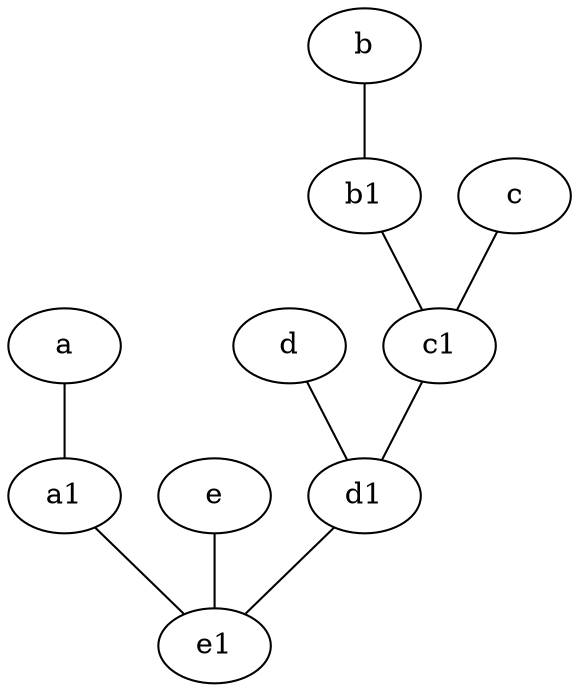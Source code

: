 graph {
	a [pos="8,2!"]
	b1 [pos="9,4!"]
	e1 [pos="7,7!"]
	c [pos="4.5,2!"]
	e [pos="7,9!"]
	d [pos="2,5!"]
	c1 [pos="4.5,3!"]
	a1 [pos="8,3!"]
	b [pos="10,4!"]
	d1 [pos="3,5!"]
	e -- e1
	c1 -- d1
	d1 -- e1
	b1 -- c1
	c -- c1
	a -- a1
	d -- d1
	a1 -- e1
	b -- b1
}
